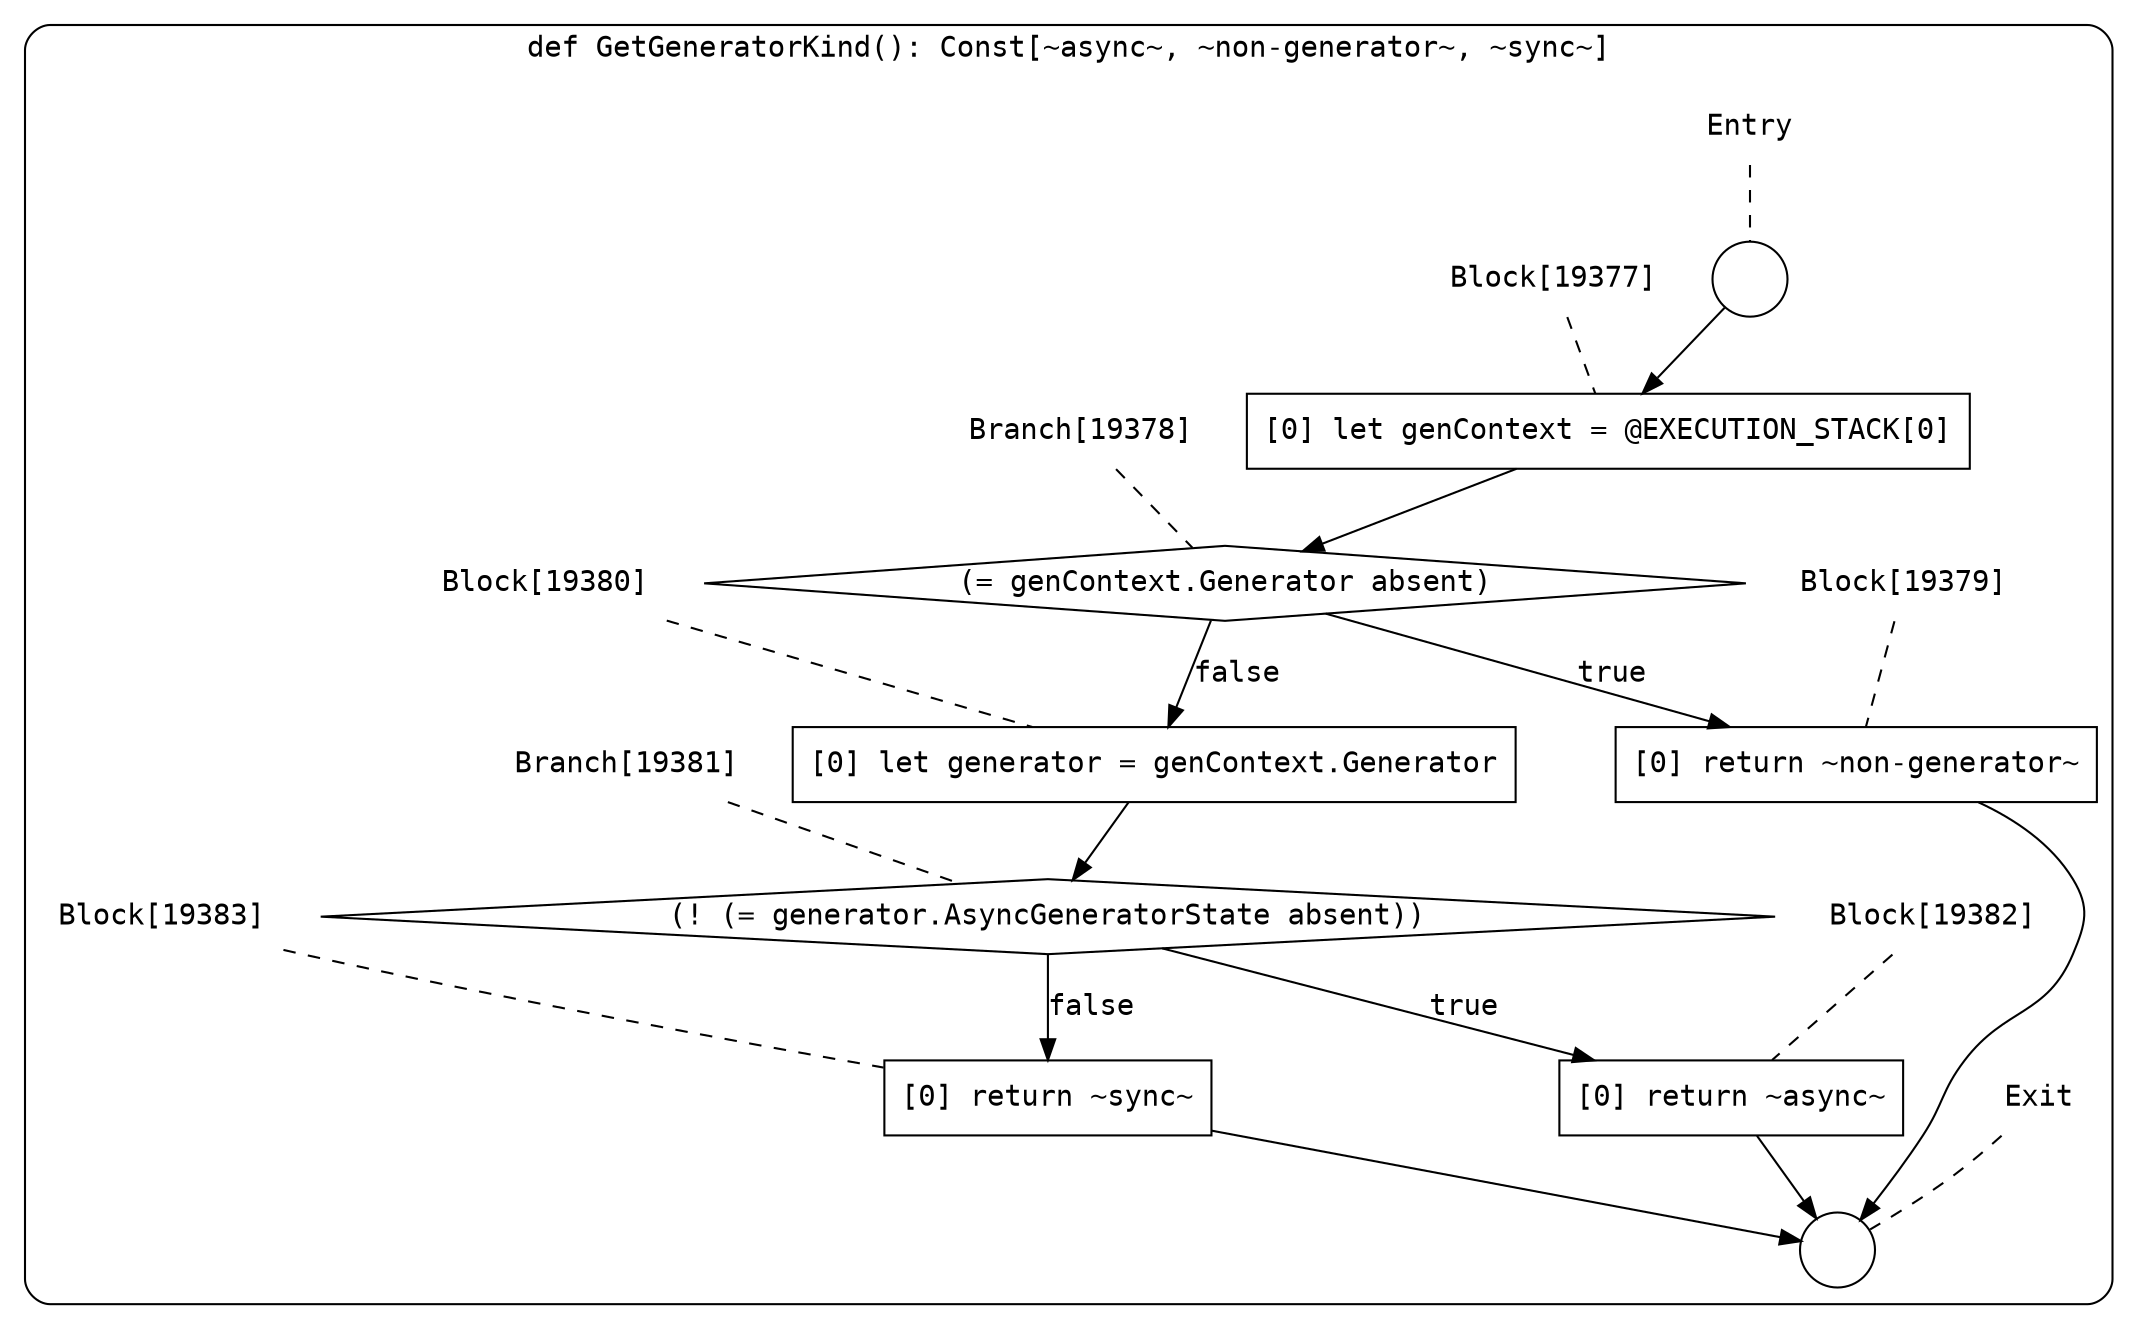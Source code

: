 digraph {
  graph [fontname = "Consolas"]
  node [fontname = "Consolas"]
  edge [fontname = "Consolas"]
  subgraph cluster2618 {
    label = "def GetGeneratorKind(): Const[~async~, ~non-generator~, ~sync~]"
    style = rounded
    cluster2618_entry_name [shape=none, label=<<font color="black">Entry</font>>]
    cluster2618_entry_name -> cluster2618_entry [arrowhead=none, color="black", style=dashed]
    cluster2618_entry [shape=circle label=" " color="black" fillcolor="white" style=filled]
    cluster2618_entry -> node19377 [color="black"]
    cluster2618_exit_name [shape=none, label=<<font color="black">Exit</font>>]
    cluster2618_exit_name -> cluster2618_exit [arrowhead=none, color="black", style=dashed]
    cluster2618_exit [shape=circle label=" " color="black" fillcolor="white" style=filled]
    node19377_name [shape=none, label=<<font color="black">Block[19377]</font>>]
    node19377_name -> node19377 [arrowhead=none, color="black", style=dashed]
    node19377 [shape=box, label=<<font color="black">[0] let genContext = @EXECUTION_STACK[0]<BR ALIGN="LEFT"/></font>> color="black" fillcolor="white", style=filled]
    node19377 -> node19378 [color="black"]
    node19378_name [shape=none, label=<<font color="black">Branch[19378]</font>>]
    node19378_name -> node19378 [arrowhead=none, color="black", style=dashed]
    node19378 [shape=diamond, label=<<font color="black">(= genContext.Generator absent)</font>> color="black" fillcolor="white", style=filled]
    node19378 -> node19379 [label=<<font color="black">true</font>> color="black"]
    node19378 -> node19380 [label=<<font color="black">false</font>> color="black"]
    node19379_name [shape=none, label=<<font color="black">Block[19379]</font>>]
    node19379_name -> node19379 [arrowhead=none, color="black", style=dashed]
    node19379 [shape=box, label=<<font color="black">[0] return ~non-generator~<BR ALIGN="LEFT"/></font>> color="black" fillcolor="white", style=filled]
    node19379 -> cluster2618_exit [color="black"]
    node19380_name [shape=none, label=<<font color="black">Block[19380]</font>>]
    node19380_name -> node19380 [arrowhead=none, color="black", style=dashed]
    node19380 [shape=box, label=<<font color="black">[0] let generator = genContext.Generator<BR ALIGN="LEFT"/></font>> color="black" fillcolor="white", style=filled]
    node19380 -> node19381 [color="black"]
    node19381_name [shape=none, label=<<font color="black">Branch[19381]</font>>]
    node19381_name -> node19381 [arrowhead=none, color="black", style=dashed]
    node19381 [shape=diamond, label=<<font color="black">(! (= generator.AsyncGeneratorState absent))</font>> color="black" fillcolor="white", style=filled]
    node19381 -> node19382 [label=<<font color="black">true</font>> color="black"]
    node19381 -> node19383 [label=<<font color="black">false</font>> color="black"]
    node19382_name [shape=none, label=<<font color="black">Block[19382]</font>>]
    node19382_name -> node19382 [arrowhead=none, color="black", style=dashed]
    node19382 [shape=box, label=<<font color="black">[0] return ~async~<BR ALIGN="LEFT"/></font>> color="black" fillcolor="white", style=filled]
    node19382 -> cluster2618_exit [color="black"]
    node19383_name [shape=none, label=<<font color="black">Block[19383]</font>>]
    node19383_name -> node19383 [arrowhead=none, color="black", style=dashed]
    node19383 [shape=box, label=<<font color="black">[0] return ~sync~<BR ALIGN="LEFT"/></font>> color="black" fillcolor="white", style=filled]
    node19383 -> cluster2618_exit [color="black"]
  }
}